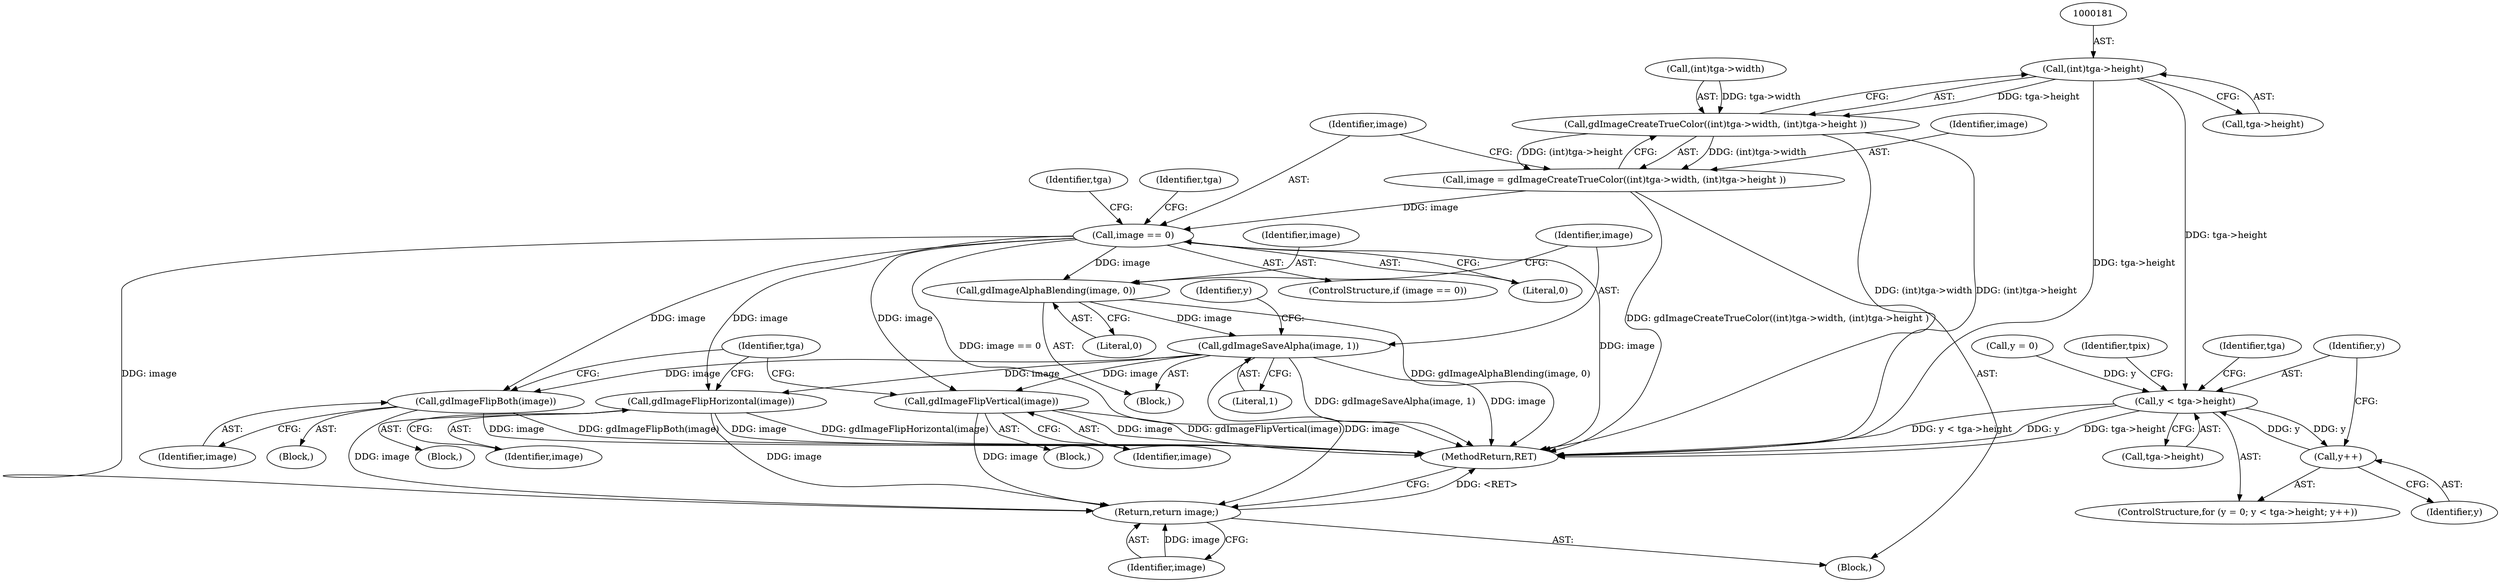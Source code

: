 digraph "0_libgd_10ef1dca63d62433fda13309b4a228782db823f7@pointer" {
"1000180" [label="(Call,(int)tga->height)"];
"1000174" [label="(Call,gdImageCreateTrueColor((int)tga->width, (int)tga->height ))"];
"1000172" [label="(Call,image = gdImageCreateTrueColor((int)tga->width, (int)tga->height ))"];
"1000186" [label="(Call,image == 0)"];
"1000199" [label="(Call,gdImageAlphaBlending(image, 0))"];
"1000202" [label="(Call,gdImageSaveAlpha(image, 1))"];
"1000335" [label="(Call,gdImageFlipBoth(image))"];
"1000355" [label="(Return,return image;)"];
"1000343" [label="(Call,gdImageFlipVertical(image))"];
"1000351" [label="(Call,gdImageFlipHorizontal(image))"];
"1000209" [label="(Call,y < tga->height)"];
"1000214" [label="(Call,y++)"];
"1000191" [label="(Identifier,tga)"];
"1000106" [label="(Block,)"];
"1000343" [label="(Call,gdImageFlipVertical(image))"];
"1000219" [label="(Identifier,tpix)"];
"1000357" [label="(MethodReturn,RET)"];
"1000174" [label="(Call,gdImageCreateTrueColor((int)tga->width, (int)tga->height ))"];
"1000355" [label="(Return,return image;)"];
"1000200" [label="(Identifier,image)"];
"1000329" [label="(Identifier,tga)"];
"1000180" [label="(Call,(int)tga->height)"];
"1000214" [label="(Call,y++)"];
"1000206" [label="(Call,y = 0)"];
"1000187" [label="(Identifier,image)"];
"1000173" [label="(Identifier,image)"];
"1000211" [label="(Call,tga->height)"];
"1000336" [label="(Identifier,image)"];
"1000207" [label="(Identifier,y)"];
"1000205" [label="(ControlStructure,for (y = 0; y < tga->height; y++))"];
"1000198" [label="(Block,)"];
"1000354" [label="(Identifier,tga)"];
"1000344" [label="(Identifier,image)"];
"1000209" [label="(Call,y < tga->height)"];
"1000186" [label="(Call,image == 0)"];
"1000203" [label="(Identifier,image)"];
"1000335" [label="(Call,gdImageFlipBoth(image))"];
"1000342" [label="(Block,)"];
"1000352" [label="(Identifier,image)"];
"1000210" [label="(Identifier,y)"];
"1000215" [label="(Identifier,y)"];
"1000199" [label="(Call,gdImageAlphaBlending(image, 0))"];
"1000334" [label="(Block,)"];
"1000202" [label="(Call,gdImageSaveAlpha(image, 1))"];
"1000351" [label="(Call,gdImageFlipHorizontal(image))"];
"1000185" [label="(ControlStructure,if (image == 0))"];
"1000188" [label="(Literal,0)"];
"1000204" [label="(Literal,1)"];
"1000350" [label="(Block,)"];
"1000201" [label="(Literal,0)"];
"1000196" [label="(Identifier,tga)"];
"1000175" [label="(Call,(int)tga->width)"];
"1000356" [label="(Identifier,image)"];
"1000182" [label="(Call,tga->height)"];
"1000172" [label="(Call,image = gdImageCreateTrueColor((int)tga->width, (int)tga->height ))"];
"1000180" -> "1000174"  [label="AST: "];
"1000180" -> "1000182"  [label="CFG: "];
"1000181" -> "1000180"  [label="AST: "];
"1000182" -> "1000180"  [label="AST: "];
"1000174" -> "1000180"  [label="CFG: "];
"1000180" -> "1000357"  [label="DDG: tga->height"];
"1000180" -> "1000174"  [label="DDG: tga->height"];
"1000180" -> "1000209"  [label="DDG: tga->height"];
"1000174" -> "1000172"  [label="AST: "];
"1000175" -> "1000174"  [label="AST: "];
"1000172" -> "1000174"  [label="CFG: "];
"1000174" -> "1000357"  [label="DDG: (int)tga->height"];
"1000174" -> "1000357"  [label="DDG: (int)tga->width"];
"1000174" -> "1000172"  [label="DDG: (int)tga->width"];
"1000174" -> "1000172"  [label="DDG: (int)tga->height"];
"1000175" -> "1000174"  [label="DDG: tga->width"];
"1000172" -> "1000106"  [label="AST: "];
"1000173" -> "1000172"  [label="AST: "];
"1000187" -> "1000172"  [label="CFG: "];
"1000172" -> "1000357"  [label="DDG: gdImageCreateTrueColor((int)tga->width, (int)tga->height )"];
"1000172" -> "1000186"  [label="DDG: image"];
"1000186" -> "1000185"  [label="AST: "];
"1000186" -> "1000188"  [label="CFG: "];
"1000187" -> "1000186"  [label="AST: "];
"1000188" -> "1000186"  [label="AST: "];
"1000191" -> "1000186"  [label="CFG: "];
"1000196" -> "1000186"  [label="CFG: "];
"1000186" -> "1000357"  [label="DDG: image == 0"];
"1000186" -> "1000357"  [label="DDG: image"];
"1000186" -> "1000199"  [label="DDG: image"];
"1000186" -> "1000335"  [label="DDG: image"];
"1000186" -> "1000343"  [label="DDG: image"];
"1000186" -> "1000351"  [label="DDG: image"];
"1000186" -> "1000355"  [label="DDG: image"];
"1000199" -> "1000198"  [label="AST: "];
"1000199" -> "1000201"  [label="CFG: "];
"1000200" -> "1000199"  [label="AST: "];
"1000201" -> "1000199"  [label="AST: "];
"1000203" -> "1000199"  [label="CFG: "];
"1000199" -> "1000357"  [label="DDG: gdImageAlphaBlending(image, 0)"];
"1000199" -> "1000202"  [label="DDG: image"];
"1000202" -> "1000198"  [label="AST: "];
"1000202" -> "1000204"  [label="CFG: "];
"1000203" -> "1000202"  [label="AST: "];
"1000204" -> "1000202"  [label="AST: "];
"1000207" -> "1000202"  [label="CFG: "];
"1000202" -> "1000357"  [label="DDG: image"];
"1000202" -> "1000357"  [label="DDG: gdImageSaveAlpha(image, 1)"];
"1000202" -> "1000335"  [label="DDG: image"];
"1000202" -> "1000343"  [label="DDG: image"];
"1000202" -> "1000351"  [label="DDG: image"];
"1000202" -> "1000355"  [label="DDG: image"];
"1000335" -> "1000334"  [label="AST: "];
"1000335" -> "1000336"  [label="CFG: "];
"1000336" -> "1000335"  [label="AST: "];
"1000354" -> "1000335"  [label="CFG: "];
"1000335" -> "1000357"  [label="DDG: image"];
"1000335" -> "1000357"  [label="DDG: gdImageFlipBoth(image)"];
"1000335" -> "1000355"  [label="DDG: image"];
"1000355" -> "1000106"  [label="AST: "];
"1000355" -> "1000356"  [label="CFG: "];
"1000356" -> "1000355"  [label="AST: "];
"1000357" -> "1000355"  [label="CFG: "];
"1000355" -> "1000357"  [label="DDG: <RET>"];
"1000356" -> "1000355"  [label="DDG: image"];
"1000351" -> "1000355"  [label="DDG: image"];
"1000343" -> "1000355"  [label="DDG: image"];
"1000343" -> "1000342"  [label="AST: "];
"1000343" -> "1000344"  [label="CFG: "];
"1000344" -> "1000343"  [label="AST: "];
"1000354" -> "1000343"  [label="CFG: "];
"1000343" -> "1000357"  [label="DDG: image"];
"1000343" -> "1000357"  [label="DDG: gdImageFlipVertical(image)"];
"1000351" -> "1000350"  [label="AST: "];
"1000351" -> "1000352"  [label="CFG: "];
"1000352" -> "1000351"  [label="AST: "];
"1000354" -> "1000351"  [label="CFG: "];
"1000351" -> "1000357"  [label="DDG: gdImageFlipHorizontal(image)"];
"1000351" -> "1000357"  [label="DDG: image"];
"1000209" -> "1000205"  [label="AST: "];
"1000209" -> "1000211"  [label="CFG: "];
"1000210" -> "1000209"  [label="AST: "];
"1000211" -> "1000209"  [label="AST: "];
"1000219" -> "1000209"  [label="CFG: "];
"1000329" -> "1000209"  [label="CFG: "];
"1000209" -> "1000357"  [label="DDG: y < tga->height"];
"1000209" -> "1000357"  [label="DDG: y"];
"1000209" -> "1000357"  [label="DDG: tga->height"];
"1000206" -> "1000209"  [label="DDG: y"];
"1000214" -> "1000209"  [label="DDG: y"];
"1000209" -> "1000214"  [label="DDG: y"];
"1000214" -> "1000205"  [label="AST: "];
"1000214" -> "1000215"  [label="CFG: "];
"1000215" -> "1000214"  [label="AST: "];
"1000210" -> "1000214"  [label="CFG: "];
}
